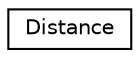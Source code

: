digraph "Graphical Class Hierarchy"
{
 // LATEX_PDF_SIZE
  edge [fontname="Helvetica",fontsize="10",labelfontname="Helvetica",labelfontsize="10"];
  node [fontname="Helvetica",fontsize="10",shape=record];
  rankdir="LR";
  Node0 [label="Distance",height=0.2,width=0.4,color="black", fillcolor="white", style="filled",URL="$class_distance.html",tooltip=" "];
}
